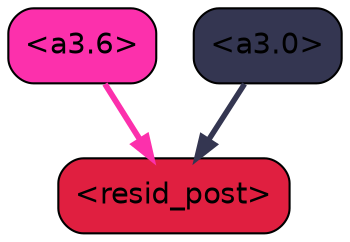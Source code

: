 strict digraph "" {
	graph [bgcolor=transparent,
		layout=dot,
		overlap=false,
		splines=true
	];
	"<a3.6>"	[color=black,
		fillcolor="#fc30ac",
		fontname=Helvetica,
		shape=box,
		style="filled, rounded"];
	"<resid_post>"	[color=black,
		fillcolor="#e01f40",
		fontname=Helvetica,
		shape=box,
		style="filled, rounded"];
	"<a3.6>" -> "<resid_post>"	[color="#fc30ac",
		penwidth=2.8068289756774902];
	"<a3.0>"	[color=black,
		fillcolor="#343651",
		fontname=Helvetica,
		shape=box,
		style="filled, rounded"];
	"<a3.0>" -> "<resid_post>"	[color="#343651",
		penwidth=2.6453909873962402];
}
